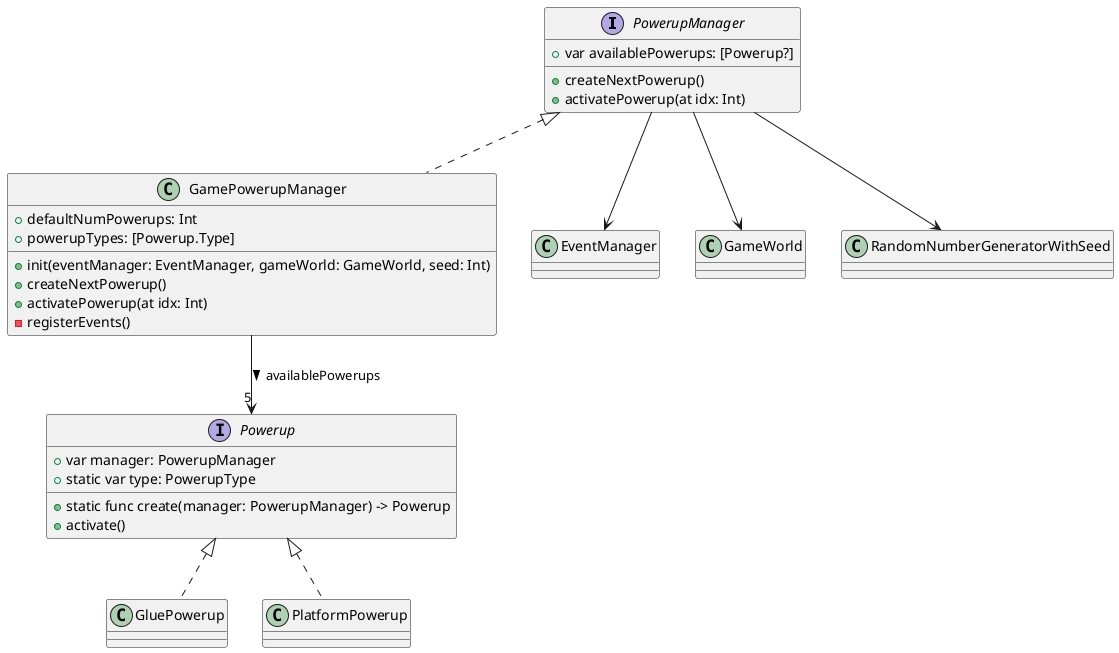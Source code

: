 @startuml
interface PowerupManager {
    +var availablePowerups: [Powerup?]
    +createNextPowerup()
    +activatePowerup(at idx: Int)
}

interface Powerup {
    +var manager: PowerupManager
    +static var type: PowerupType
    +static func create(manager: PowerupManager) -> Powerup
    +activate()
}

class GluePowerup {
}

class PlatformPowerup {
}

class GamePowerupManager {
    +defaultNumPowerups: Int
    +powerupTypes: [Powerup.Type]
    +init(eventManager: EventManager, gameWorld: GameWorld, seed: Int)
    +createNextPowerup()
    +activatePowerup(at idx: Int)
    -registerEvents()
}

PowerupManager <|.. GamePowerupManager
PowerupManager --> EventManager
PowerupManager --> GameWorld
PowerupManager --> RandomNumberGeneratorWithSeed
Powerup <|.. GluePowerup
Powerup <|.. PlatformPowerup
GamePowerupManager --> "5" Powerup: availablePowerups >
@enduml
